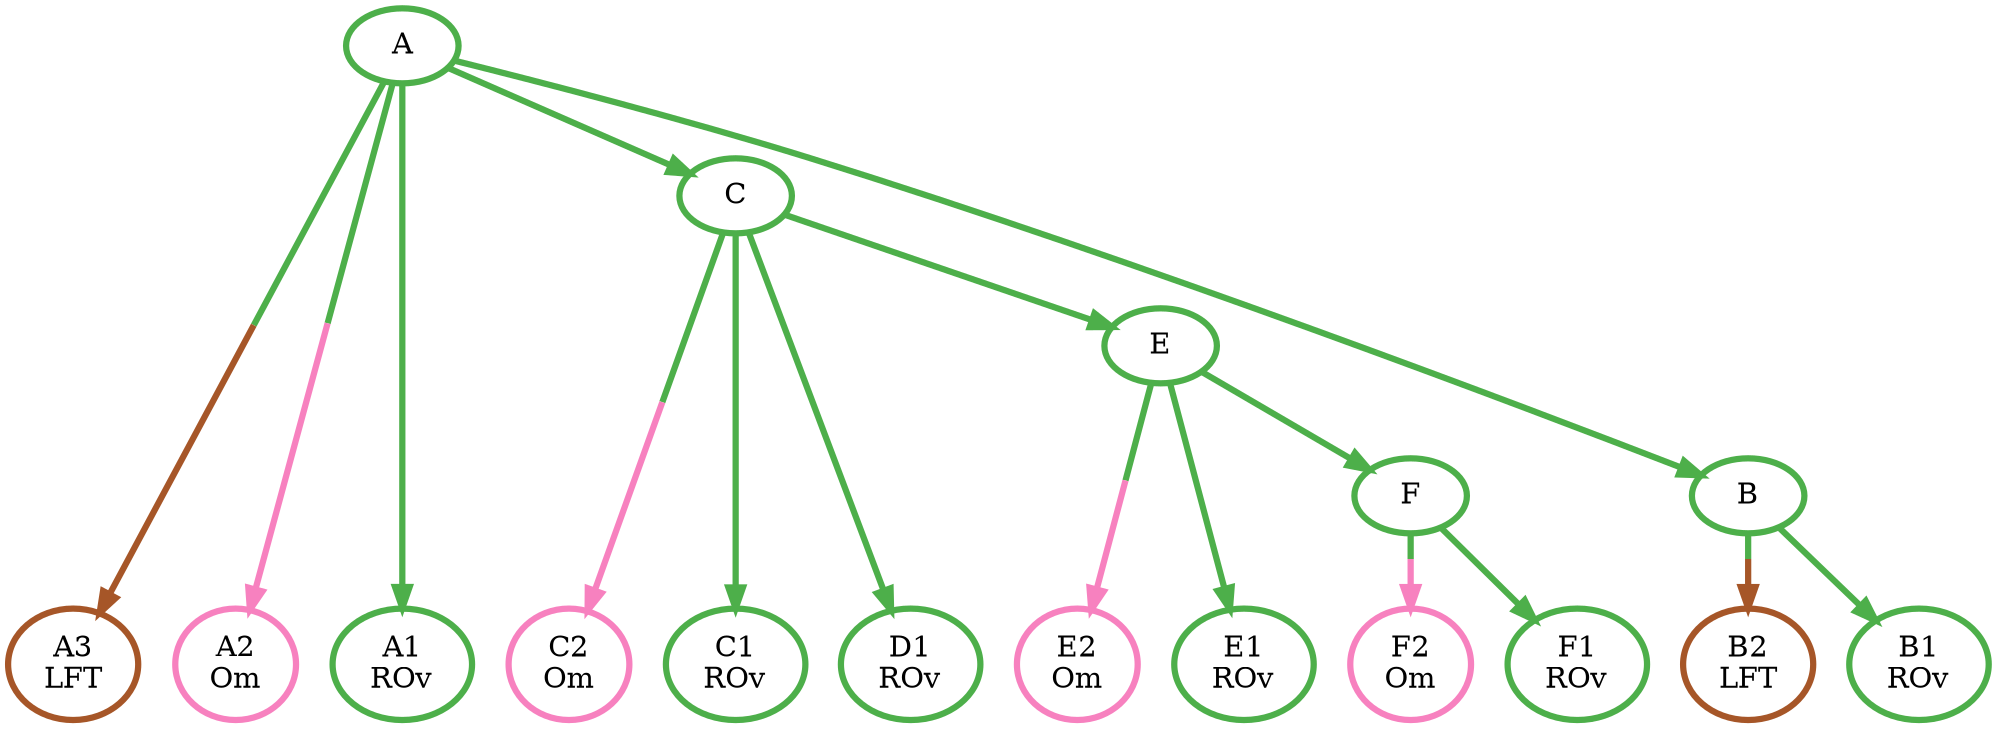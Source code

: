 digraph T {
	{
		rank=same
		16 [penwidth=3,colorscheme=set19,color=8,label="F2\nOm"]
		15 [penwidth=3,colorscheme=set19,color=3,label="F1\nROv"]
		14 [penwidth=3,colorscheme=set19,color=8,label="E2\nOm"]
		13 [penwidth=3,colorscheme=set19,color=3,label="E1\nROv"]
		12 [penwidth=3,colorscheme=set19,color=8,label="C2\nOm"]
		11 [penwidth=3,colorscheme=set19,color=3,label="C1\nROv"]
		10 [penwidth=3,colorscheme=set19,color=7,label="B2\nLFT"]
		9 [penwidth=3,colorscheme=set19,color=3,label="B1\nROv"]
		8 [penwidth=3,colorscheme=set19,color=7,label="A3\nLFT"]
		7 [penwidth=3,colorscheme=set19,color=8,label="A2\nOm"]
		6 [penwidth=3,colorscheme=set19,color=3,label="A1\nROv"]
		3 [penwidth=3,colorscheme=set19,color=3,label="D1\nROv"]
	}
	5 [penwidth=3,colorscheme=set19,color=3,label="F"]
	4 [penwidth=3,colorscheme=set19,color=3,label="E"]
	2 [penwidth=3,colorscheme=set19,color=3,label="C"]
	1 [penwidth=3,colorscheme=set19,color=3,label="B"]
	0 [penwidth=3,colorscheme=set19,color=3,label="A"]
	5 -> 16 [penwidth=3,colorscheme=set19,color="3;0.5:8"]
	5 -> 15 [penwidth=3,colorscheme=set19,color=3]
	4 -> 14 [penwidth=3,colorscheme=set19,color="3;0.5:8"]
	4 -> 13 [penwidth=3,colorscheme=set19,color=3]
	4 -> 5 [penwidth=3,colorscheme=set19,color=3]
	2 -> 12 [penwidth=3,colorscheme=set19,color="3;0.5:8"]
	2 -> 11 [penwidth=3,colorscheme=set19,color=3]
	2 -> 4 [penwidth=3,colorscheme=set19,color=3]
	2 -> 3 [penwidth=3,colorscheme=set19,color=3]
	1 -> 10 [penwidth=3,colorscheme=set19,color="3;0.5:7"]
	1 -> 9 [penwidth=3,colorscheme=set19,color=3]
	0 -> 8 [penwidth=3,colorscheme=set19,color="3;0.5:7"]
	0 -> 7 [penwidth=3,colorscheme=set19,color="3;0.5:8"]
	0 -> 6 [penwidth=3,colorscheme=set19,color=3]
	0 -> 2 [penwidth=3,colorscheme=set19,color=3]
	0 -> 1 [penwidth=3,colorscheme=set19,color=3]
}
